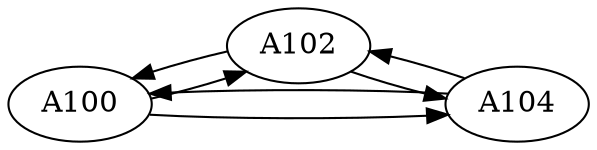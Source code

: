 digraph G { rankdir=LR; node [shape=oval];
node0 [label="A100"];
node1 [label="A102"];
node2 [label="A104"];
node0 -> node1;
node1 -> node0;
node1 -> node2;
node2 -> node1;
node2 -> node0;
node0 -> node2;
 }